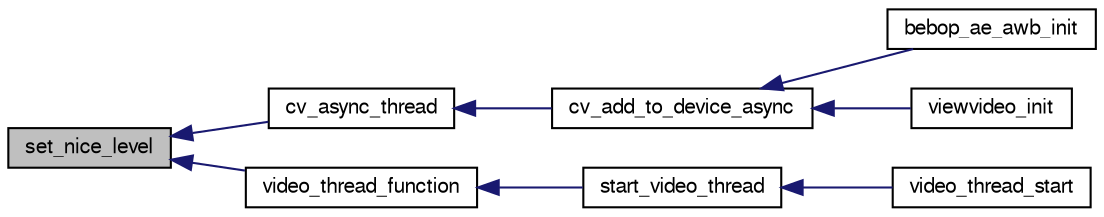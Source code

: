 digraph "set_nice_level"
{
  edge [fontname="FreeSans",fontsize="10",labelfontname="FreeSans",labelfontsize="10"];
  node [fontname="FreeSans",fontsize="10",shape=record];
  rankdir="LR";
  Node1 [label="set_nice_level",height=0.2,width=0.4,color="black", fillcolor="grey75", style="filled", fontcolor="black"];
  Node1 -> Node2 [dir="back",color="midnightblue",fontsize="10",style="solid",fontname="FreeSans"];
  Node2 [label="cv_async_thread",height=0.2,width=0.4,color="black", fillcolor="white", style="filled",URL="$cv_8c.html#a13a0fca79c7d85448a2fa4bbab340b52"];
  Node2 -> Node3 [dir="back",color="midnightblue",fontsize="10",style="solid",fontname="FreeSans"];
  Node3 [label="cv_add_to_device_async",height=0.2,width=0.4,color="black", fillcolor="white", style="filled",URL="$cv_8h.html#af89655c9c578e838cb71808c422d0b15"];
  Node3 -> Node4 [dir="back",color="midnightblue",fontsize="10",style="solid",fontname="FreeSans"];
  Node4 [label="bebop_ae_awb_init",height=0.2,width=0.4,color="black", fillcolor="white", style="filled",URL="$bebop__ae__awb_8h.html#a488d91f59b9036f352ebc7fcafdedf7b"];
  Node3 -> Node5 [dir="back",color="midnightblue",fontsize="10",style="solid",fontname="FreeSans"];
  Node5 [label="viewvideo_init",height=0.2,width=0.4,color="black", fillcolor="white", style="filled",URL="$viewvideo_8h.html#a8479777ac5ff98cdf58349e741f04005",tooltip="Initialize the view video. "];
  Node1 -> Node6 [dir="back",color="midnightblue",fontsize="10",style="solid",fontname="FreeSans"];
  Node6 [label="video_thread_function",height=0.2,width=0.4,color="black", fillcolor="white", style="filled",URL="$video__thread_8c.html#a99fd8c1413b858abf320b9adb453ed75",tooltip="Handles all the video streaming and saving of the image shots This is a separate thread, so it needs to be thread safe! "];
  Node6 -> Node7 [dir="back",color="midnightblue",fontsize="10",style="solid",fontname="FreeSans"];
  Node7 [label="start_video_thread",height=0.2,width=0.4,color="black", fillcolor="white", style="filled",URL="$video__thread_8c.html#ab813e16de6bb4fcba1ac803cd51e722d"];
  Node7 -> Node8 [dir="back",color="midnightblue",fontsize="10",style="solid",fontname="FreeSans"];
  Node8 [label="video_thread_start",height=0.2,width=0.4,color="black", fillcolor="white", style="filled",URL="$video__thread_8h.html#ae99893bfbc5f28c15432c06aee1e736f",tooltip="Starts the streaming of a all cameras. "];
}
